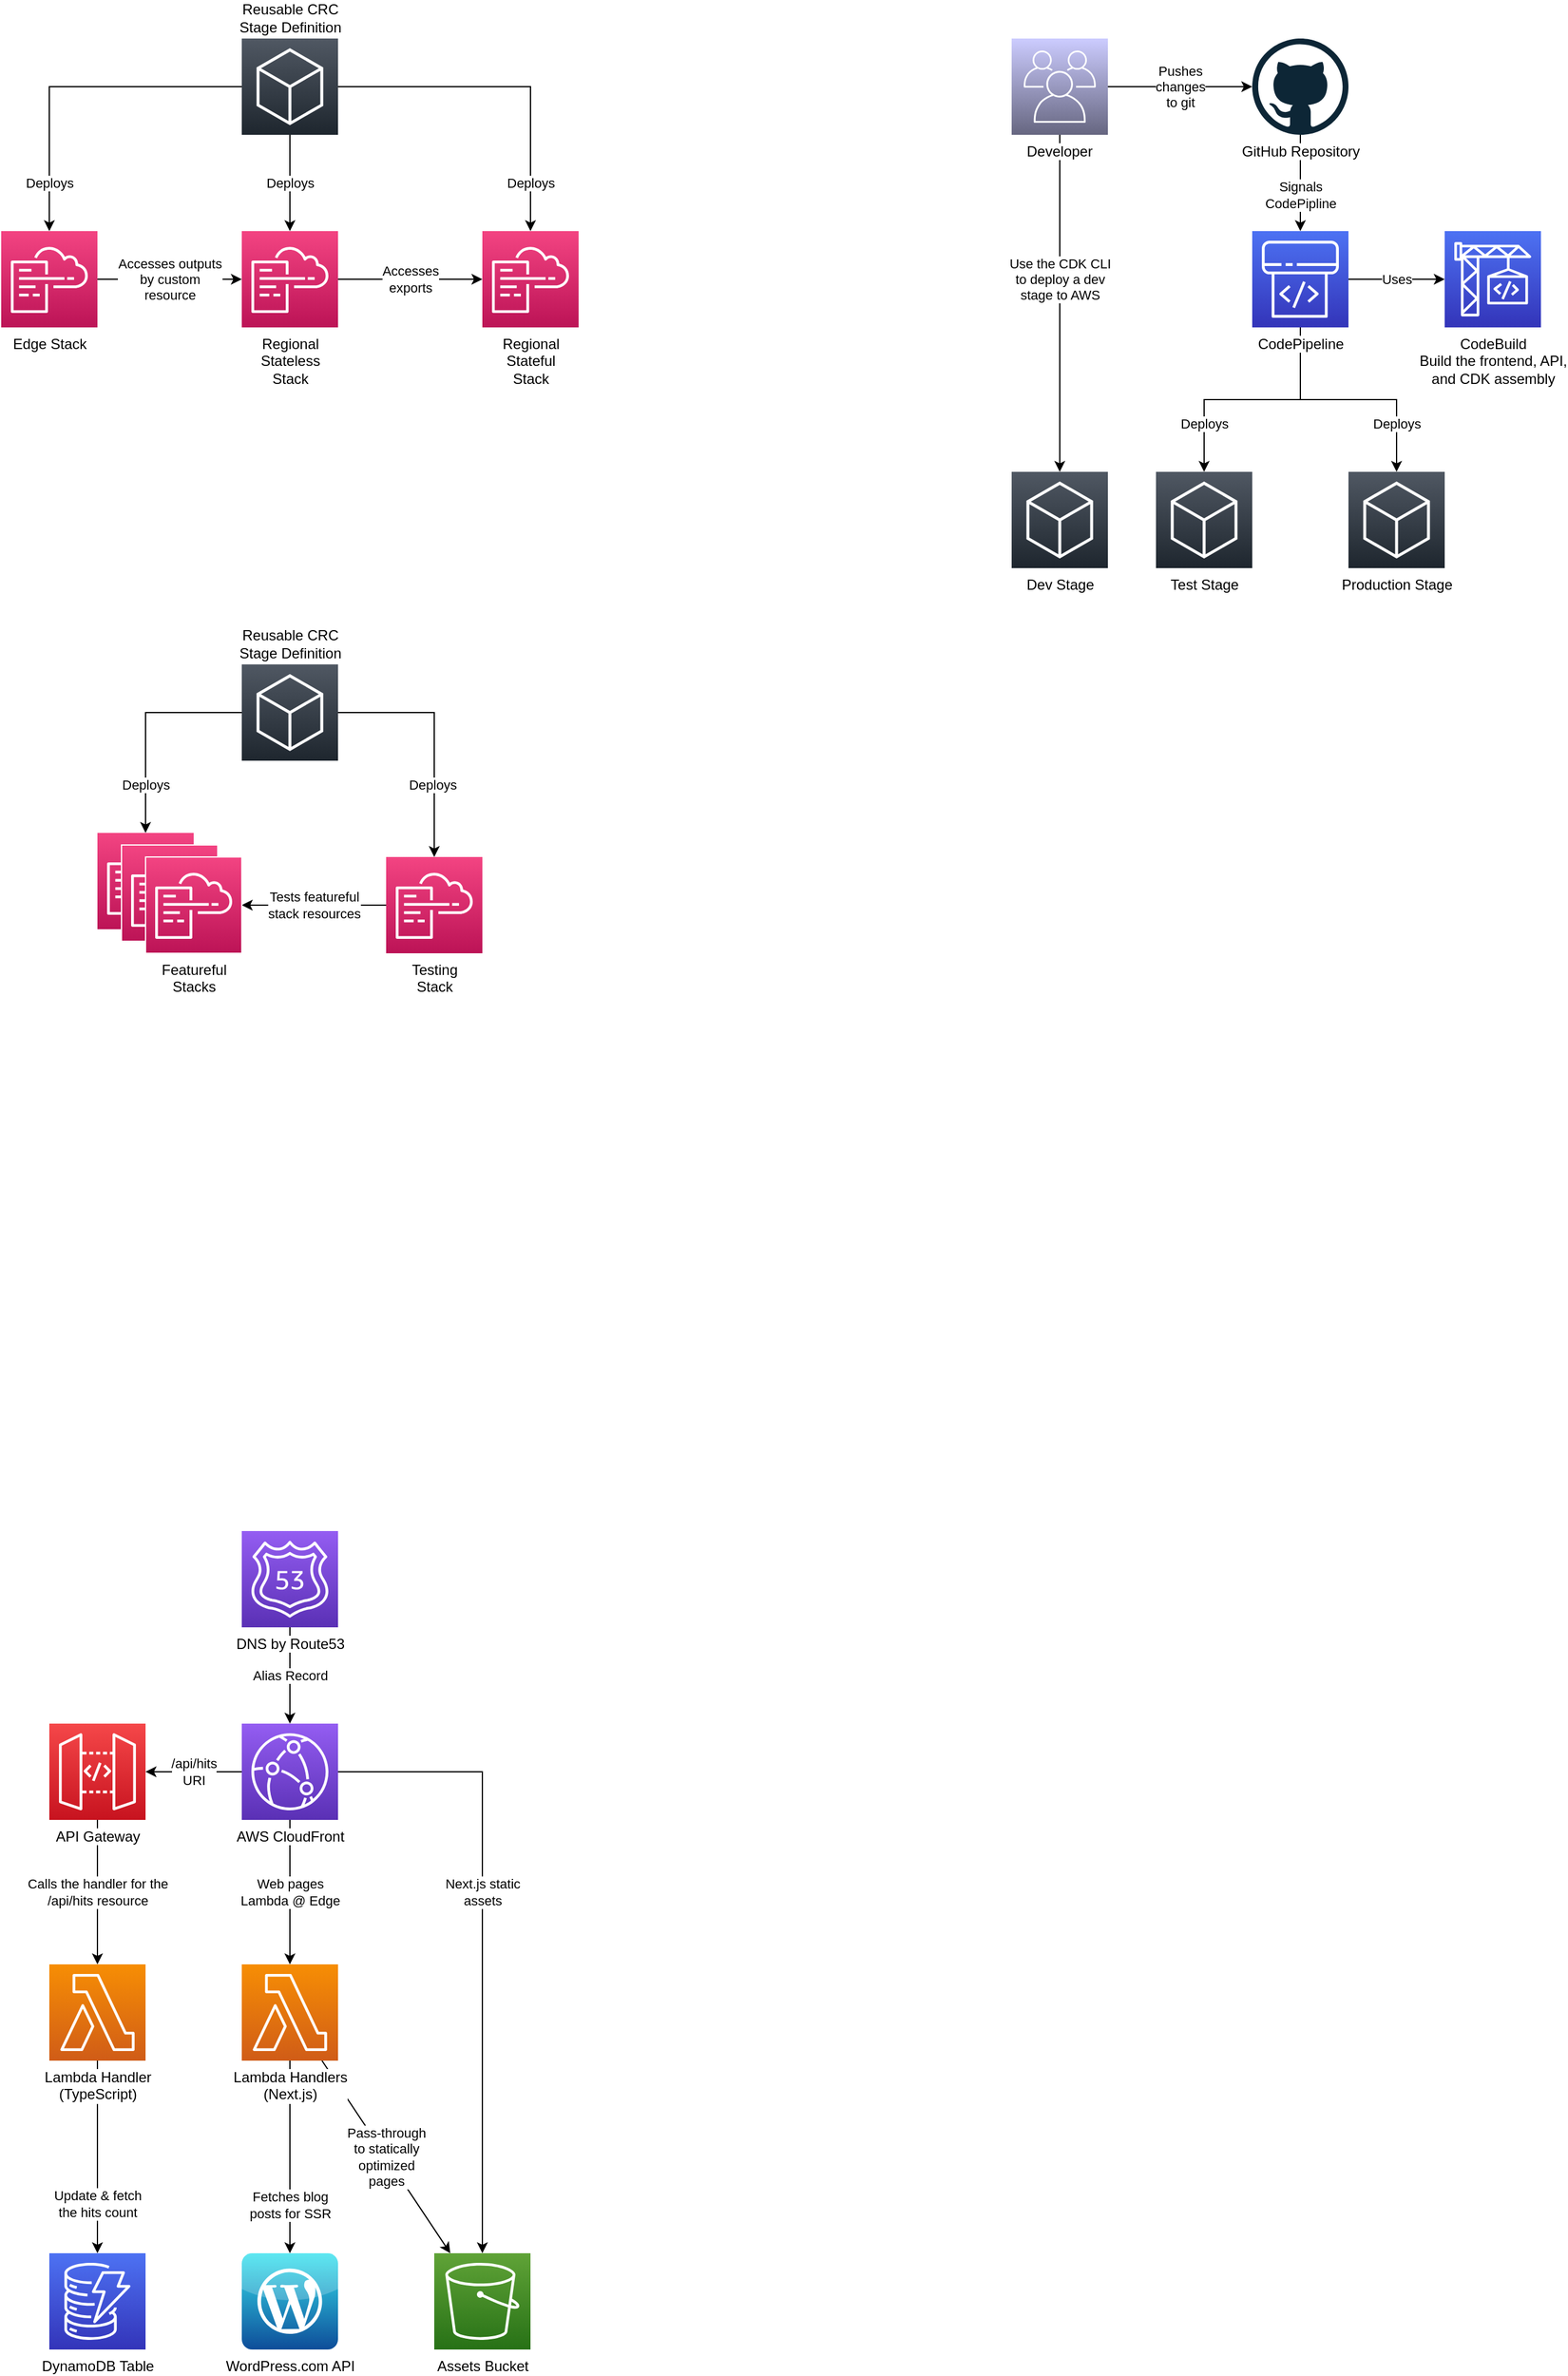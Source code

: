 <mxfile version="14.6.13" type="device"><diagram id="23iRSUPoRavnBvh4doch" name="Page-1"><mxGraphModel dx="813" dy="2808" grid="1" gridSize="10" guides="1" tooltips="1" connect="1" arrows="1" fold="1" page="1" pageScale="1" pageWidth="827" pageHeight="1169" background="#FFFFFF" math="0" shadow="0"><root><mxCell id="0"/><mxCell id="1" parent="0"/><mxCell id="MCFBkDI-ZbjaXfufqopT-85" value="" style="whiteSpace=wrap;html=1;aspect=fixed;fontColor=#000000;strokeWidth=1;fillColor=none;strokeColor=#FFFFFF;" vertex="1" parent="1"><mxGeometry x="280" y="-1540" width="80" height="80" as="geometry"/></mxCell><mxCell id="73" value="" style="points=[[0,0,0],[0.25,0,0],[0.5,0,0],[0.75,0,0],[1,0,0],[0,1,0],[0.25,1,0],[0.5,1,0],[0.75,1,0],[1,1,0],[0,0.25,0],[0,0.5,0],[0,0.75,0],[1,0.25,0],[1,0.5,0],[1,0.75,0]];points=[[0,0,0],[0.25,0,0],[0.5,0,0],[0.75,0,0],[1,0,0],[0,1,0],[0.25,1,0],[0.5,1,0],[0.75,1,0],[1,1,0],[0,0.25,0],[0,0.5,0],[0,0.75,0],[1,0.25,0],[1,0.5,0],[1,0.75,0]];outlineConnect=0;gradientColor=#F34482;gradientDirection=north;fillColor=#BC1356;strokeColor=#ffffff;dashed=0;verticalLabelPosition=bottom;verticalAlign=top;align=center;html=1;fontSize=12;fontStyle=1;aspect=fixed;shape=mxgraph.aws4.resourceIcon;resIcon=mxgraph.aws4.cloudformation;labelBackgroundColor=#FFFFFF;fontColor=#000000;" parent="1" vertex="1"><mxGeometry x="280" y="-1540" width="80" height="80" as="geometry"/></mxCell><mxCell id="74" value="" style="points=[[0,0,0],[0.25,0,0],[0.5,0,0],[0.75,0,0],[1,0,0],[0,1,0],[0.25,1,0],[0.5,1,0],[0.75,1,0],[1,1,0],[0,0.25,0],[0,0.5,0],[0,0.75,0],[1,0.25,0],[1,0.5,0],[1,0.75,0]];points=[[0,0,0],[0.25,0,0],[0.5,0,0],[0.75,0,0],[1,0,0],[0,1,0],[0.25,1,0],[0.5,1,0],[0.75,1,0],[1,1,0],[0,0.25,0],[0,0.5,0],[0,0.75,0],[1,0.25,0],[1,0.5,0],[1,0.75,0]];outlineConnect=0;gradientColor=#F34482;gradientDirection=north;fillColor=#BC1356;strokeColor=#ffffff;dashed=0;verticalLabelPosition=bottom;verticalAlign=top;align=center;html=1;fontSize=12;fontStyle=1;aspect=fixed;shape=mxgraph.aws4.resourceIcon;resIcon=mxgraph.aws4.cloudformation;labelBackgroundColor=#FFFFFF;fontColor=#000000;" parent="1" vertex="1"><mxGeometry x="300" y="-1530" width="80" height="80" as="geometry"/></mxCell><mxCell id="84" value="" style="whiteSpace=wrap;html=1;aspect=fixed;fontColor=#000000;strokeWidth=1;fillColor=none;strokeColor=#FFFFFF;" parent="1" vertex="1"><mxGeometry x="300" y="-1530" width="80" height="80" as="geometry"/></mxCell><mxCell id="12" value="Next.js static&lt;br&gt;assets" style="edgeStyle=orthogonalEdgeStyle;rounded=0;orthogonalLoop=1;jettySize=auto;html=1;exitX=1;exitY=0.5;exitDx=0;exitDy=0;exitPerimeter=0;entryX=0.5;entryY=0;entryDx=0;entryDy=0;entryPerimeter=0;labelBackgroundColor=#FFFFFF;fontColor=#000000;strokeColor=#000000;" parent="1" source="2" target="3" edge="1"><mxGeometry x="-0.154" relative="1" as="geometry"><mxPoint as="offset"/></mxGeometry></mxCell><mxCell id="13" value="Web pages&lt;br&gt;Lambda @ Edge" style="edgeStyle=orthogonalEdgeStyle;rounded=0;orthogonalLoop=1;jettySize=auto;html=1;exitX=0.5;exitY=1;exitDx=0;exitDy=0;exitPerimeter=0;entryX=0.5;entryY=0;entryDx=0;entryDy=0;entryPerimeter=0;labelBackgroundColor=#FFFFFF;fontColor=#000000;strokeColor=#000000;" parent="1" source="2" target="9" edge="1"><mxGeometry relative="1" as="geometry"><mxPoint as="offset"/></mxGeometry></mxCell><mxCell id="25" value="/api/hits&lt;br&gt;URI" style="edgeStyle=orthogonalEdgeStyle;rounded=0;orthogonalLoop=1;jettySize=auto;html=1;labelBackgroundColor=#FFFFFF;fontColor=#000000;strokeColor=#000000;" parent="1" source="2" target="4" edge="1"><mxGeometry relative="1" as="geometry"><mxPoint as="offset"/></mxGeometry></mxCell><mxCell id="2" value="AWS CloudFront" style="points=[[0,0,0],[0.25,0,0],[0.5,0,0],[0.75,0,0],[1,0,0],[0,1,0],[0.25,1,0],[0.5,1,0],[0.75,1,0],[1,1,0],[0,0.25,0],[0,0.5,0],[0,0.75,0],[1,0.25,0],[1,0.5,0],[1,0.75,0]];outlineConnect=0;gradientColor=#945DF2;gradientDirection=north;fillColor=#5A30B5;strokeColor=#ffffff;dashed=0;verticalLabelPosition=bottom;verticalAlign=top;align=center;html=1;fontSize=12;fontStyle=0;aspect=fixed;shape=mxgraph.aws4.resourceIcon;resIcon=mxgraph.aws4.cloudfront;labelBackgroundColor=#FFFFFF;fontColor=#000000;" parent="1" vertex="1"><mxGeometry x="400" y="-800" width="80" height="80" as="geometry"/></mxCell><mxCell id="3" value="Assets Bucket" style="points=[[0,0,0],[0.25,0,0],[0.5,0,0],[0.75,0,0],[1,0,0],[0,1,0],[0.25,1,0],[0.5,1,0],[0.75,1,0],[1,1,0],[0,0.25,0],[0,0.5,0],[0,0.75,0],[1,0.25,0],[1,0.5,0],[1,0.75,0]];outlineConnect=0;gradientColor=#60A337;gradientDirection=north;fillColor=#277116;strokeColor=#ffffff;dashed=0;verticalLabelPosition=bottom;verticalAlign=top;align=center;html=1;fontSize=12;fontStyle=0;aspect=fixed;shape=mxgraph.aws4.resourceIcon;resIcon=mxgraph.aws4.s3;labelBackgroundColor=#FFFFFF;fontColor=#000000;" parent="1" vertex="1"><mxGeometry x="560" y="-360" width="80" height="80" as="geometry"/></mxCell><mxCell id="23" value="Calls the handler for the&lt;br&gt;/api/hits resource" style="edgeStyle=orthogonalEdgeStyle;rounded=0;orthogonalLoop=1;jettySize=auto;html=1;entryX=0.5;entryY=0;entryDx=0;entryDy=0;entryPerimeter=0;labelBackgroundColor=#FFFFFF;fontColor=#000000;strokeColor=#000000;" parent="1" source="4" target="8" edge="1"><mxGeometry relative="1" as="geometry"><mxPoint x="470" y="-401" as="targetPoint"/><mxPoint as="offset"/></mxGeometry></mxCell><mxCell id="4" value="API Gateway" style="points=[[0,0,0],[0.25,0,0],[0.5,0,0],[0.75,0,0],[1,0,0],[0,1,0],[0.25,1,0],[0.5,1,0],[0.75,1,0],[1,1,0],[0,0.25,0],[0,0.5,0],[0,0.75,0],[1,0.25,0],[1,0.5,0],[1,0.75,0]];outlineConnect=0;gradientColor=#F54749;gradientDirection=north;fillColor=#C7131F;strokeColor=#ffffff;dashed=0;verticalLabelPosition=bottom;verticalAlign=top;align=center;html=1;fontSize=12;fontStyle=0;aspect=fixed;shape=mxgraph.aws4.resourceIcon;resIcon=mxgraph.aws4.api_gateway;labelBackgroundColor=#FFFFFF;fontColor=#000000;" parent="1" vertex="1"><mxGeometry x="240" y="-800" width="80" height="80" as="geometry"/></mxCell><mxCell id="5" value="DynamoDB Table" style="points=[[0,0,0],[0.25,0,0],[0.5,0,0],[0.75,0,0],[1,0,0],[0,1,0],[0.25,1,0],[0.5,1,0],[0.75,1,0],[1,1,0],[0,0.25,0],[0,0.5,0],[0,0.75,0],[1,0.25,0],[1,0.5,0],[1,0.75,0]];outlineConnect=0;gradientColor=#4D72F3;gradientDirection=north;fillColor=#3334B9;strokeColor=#ffffff;dashed=0;verticalLabelPosition=bottom;verticalAlign=top;align=center;html=1;fontSize=12;fontStyle=0;aspect=fixed;shape=mxgraph.aws4.resourceIcon;resIcon=mxgraph.aws4.dynamodb;labelBackgroundColor=#FFFFFF;fontColor=#000000;" parent="1" vertex="1"><mxGeometry x="240" y="-360" width="80" height="80" as="geometry"/></mxCell><mxCell id="24" value="Update &amp;amp; fetch&lt;br&gt;the hits count" style="edgeStyle=orthogonalEdgeStyle;rounded=0;orthogonalLoop=1;jettySize=auto;html=1;exitX=0.5;exitY=1;exitDx=0;exitDy=0;exitPerimeter=0;entryX=0.5;entryY=0;entryDx=0;entryDy=0;entryPerimeter=0;labelBackgroundColor=#FFFFFF;fontColor=#000000;strokeColor=#000000;" parent="1" source="8" target="5" edge="1"><mxGeometry x="0.487" relative="1" as="geometry"><Array as="points"><mxPoint x="280" y="-480"/><mxPoint x="280" y="-480"/></Array><mxPoint as="offset"/></mxGeometry></mxCell><mxCell id="8" value="Lambda Handler&lt;br&gt;(TypeScript)" style="points=[[0,0,0],[0.25,0,0],[0.5,0,0],[0.75,0,0],[1,0,0],[0,1,0],[0.25,1,0],[0.5,1,0],[0.75,1,0],[1,1,0],[0,0.25,0],[0,0.5,0],[0,0.75,0],[1,0.25,0],[1,0.5,0],[1,0.75,0]];outlineConnect=0;gradientColor=#F78E04;gradientDirection=north;fillColor=#D05C17;strokeColor=#ffffff;dashed=0;verticalLabelPosition=bottom;verticalAlign=top;align=center;html=1;fontSize=12;fontStyle=0;aspect=fixed;shape=mxgraph.aws4.resourceIcon;resIcon=mxgraph.aws4.lambda;labelBackgroundColor=#FFFFFF;fontColor=#000000;" parent="1" vertex="1"><mxGeometry x="240" y="-600" width="80" height="80" as="geometry"/></mxCell><mxCell id="21" value="Fetches blog&lt;br&gt;posts for SSR" style="rounded=0;orthogonalLoop=1;jettySize=auto;html=1;labelBackgroundColor=#FFFFFF;fontColor=#000000;exitX=0.5;exitY=1;exitDx=0;exitDy=0;exitPerimeter=0;strokeColor=#000000;" parent="1" source="9" target="18" edge="1"><mxGeometry x="0.5" relative="1" as="geometry"><mxPoint x="690" y="-440" as="targetPoint"/><mxPoint as="offset"/></mxGeometry></mxCell><mxCell id="85" value="Pass-through&lt;br&gt;to statically&lt;br&gt;optimized&lt;br&gt;pages" style="rounded=0;orthogonalLoop=1;jettySize=auto;html=1;labelBackgroundColor=#FFFFFF;fontColor=#000000;strokeColor=#000000;" parent="1" source="9" target="3" edge="1"><mxGeometry relative="1" as="geometry"/></mxCell><mxCell id="9" value="Lambda Handlers&lt;br&gt;(Next.js)" style="points=[[0,0,0],[0.25,0,0],[0.5,0,0],[0.75,0,0],[1,0,0],[0,1,0],[0.25,1,0],[0.5,1,0],[0.75,1,0],[1,1,0],[0,0.25,0],[0,0.5,0],[0,0.75,0],[1,0.25,0],[1,0.5,0],[1,0.75,0]];outlineConnect=0;gradientColor=#F78E04;gradientDirection=north;fillColor=#D05C17;strokeColor=#ffffff;dashed=0;verticalLabelPosition=bottom;verticalAlign=top;align=center;html=1;fontSize=12;fontStyle=0;aspect=fixed;shape=mxgraph.aws4.resourceIcon;resIcon=mxgraph.aws4.lambda;labelBackgroundColor=#FFFFFF;fontColor=#000000;" parent="1" vertex="1"><mxGeometry x="400" y="-600" width="80" height="80" as="geometry"/></mxCell><mxCell id="22" value="Alias Record" style="edgeStyle=orthogonalEdgeStyle;rounded=0;orthogonalLoop=1;jettySize=auto;html=1;labelBackgroundColor=#FFFFFF;fontColor=#000000;strokeColor=#000000;" parent="1" source="10" target="2" edge="1"><mxGeometry relative="1" as="geometry"/></mxCell><mxCell id="10" value="DNS by Route53" style="points=[[0,0,0],[0.25,0,0],[0.5,0,0],[0.75,0,0],[1,0,0],[0,1,0],[0.25,1,0],[0.5,1,0],[0.75,1,0],[1,1,0],[0,0.25,0],[0,0.5,0],[0,0.75,0],[1,0.25,0],[1,0.5,0],[1,0.75,0]];outlineConnect=0;gradientColor=#945DF2;gradientDirection=north;fillColor=#5A30B5;strokeColor=#ffffff;dashed=0;verticalLabelPosition=bottom;verticalAlign=top;align=center;html=1;fontSize=12;fontStyle=0;aspect=fixed;shape=mxgraph.aws4.resourceIcon;resIcon=mxgraph.aws4.route_53;labelBackgroundColor=#FFFFFF;fontColor=#000000;" parent="1" vertex="1"><mxGeometry x="400" y="-960" width="80" height="80" as="geometry"/></mxCell><mxCell id="18" value="WordPress.com API" style="dashed=0;outlineConnect=0;html=1;align=center;labelPosition=center;verticalLabelPosition=bottom;verticalAlign=top;shape=mxgraph.webicons.wordpress_2;fillColor=#35E2EE;gradientColor=#0E4D99;labelBackgroundColor=#FFFFFF;fontColor=#000000;" parent="1" vertex="1"><mxGeometry x="400" y="-360" width="80" height="80" as="geometry"/></mxCell><mxCell id="42" value="Accesses outputs&lt;br&gt;by custom&lt;br&gt;resource" style="edgeStyle=orthogonalEdgeStyle;rounded=0;orthogonalLoop=1;jettySize=auto;html=1;labelBackgroundColor=#FFFFFF;fontColor=#000000;strokeColor=#000000;" parent="1" source="29" target="35" edge="1"><mxGeometry relative="1" as="geometry"/></mxCell><mxCell id="29" value="Edge Stack" style="points=[[0,0,0],[0.25,0,0],[0.5,0,0],[0.75,0,0],[1,0,0],[0,1,0],[0.25,1,0],[0.5,1,0],[0.75,1,0],[1,1,0],[0,0.25,0],[0,0.5,0],[0,0.75,0],[1,0.25,0],[1,0.5,0],[1,0.75,0]];points=[[0,0,0],[0.25,0,0],[0.5,0,0],[0.75,0,0],[1,0,0],[0,1,0],[0.25,1,0],[0.5,1,0],[0.75,1,0],[1,1,0],[0,0.25,0],[0,0.5,0],[0,0.75,0],[1,0.25,0],[1,0.5,0],[1,0.75,0]];outlineConnect=0;gradientColor=#F34482;gradientDirection=north;fillColor=#BC1356;strokeColor=#ffffff;dashed=0;verticalLabelPosition=bottom;verticalAlign=top;align=center;html=1;fontSize=12;fontStyle=0;aspect=fixed;shape=mxgraph.aws4.resourceIcon;resIcon=mxgraph.aws4.cloudformation;labelBackgroundColor=#FFFFFF;fontColor=#000000;" parent="1" vertex="1"><mxGeometry x="200" y="-2040" width="80" height="80" as="geometry"/></mxCell><mxCell id="37" value="Deploys" style="edgeStyle=orthogonalEdgeStyle;rounded=0;orthogonalLoop=1;jettySize=auto;html=1;entryX=0.5;entryY=0;entryDx=0;entryDy=0;entryPerimeter=0;labelBackgroundColor=#FFFFFF;fontColor=#000000;strokeColor=#000000;" parent="1" source="32" target="29" edge="1"><mxGeometry x="0.714" relative="1" as="geometry"><mxPoint as="offset"/></mxGeometry></mxCell><mxCell id="38" value="Deploys" style="edgeStyle=orthogonalEdgeStyle;rounded=0;orthogonalLoop=1;jettySize=auto;html=1;labelBackgroundColor=#FFFFFF;fontColor=#000000;strokeColor=#000000;" parent="1" source="32" target="35" edge="1"><mxGeometry relative="1" as="geometry"><mxPoint as="offset"/></mxGeometry></mxCell><mxCell id="39" style="edgeStyle=orthogonalEdgeStyle;rounded=0;orthogonalLoop=1;jettySize=auto;html=1;labelBackgroundColor=#FFFFFF;fontColor=#000000;strokeColor=#000000;" parent="1" source="32" target="36" edge="1"><mxGeometry relative="1" as="geometry"/></mxCell><mxCell id="40" value="Deploys" style="edgeLabel;html=1;align=center;verticalAlign=middle;resizable=0;points=[];labelBackgroundColor=#FFFFFF;fontColor=#000000;" parent="39" vertex="1" connectable="0"><mxGeometry x="0.513" y="-2" relative="1" as="geometry"><mxPoint x="2" y="28" as="offset"/></mxGeometry></mxCell><mxCell id="32" value="Reusable CRC&lt;br&gt;Stage Definition" style="points=[[0,0,0],[0.25,0,0],[0.5,0,0],[0.75,0,0],[1,0,0],[0,1,0],[0.25,1,0],[0.5,1,0],[0.75,1,0],[1,1,0],[0,0.25,0],[0,0.5,0],[0,0.75,0],[1,0.25,0],[1,0.5,0],[1,0.75,0]];gradientDirection=north;outlineConnect=0;gradientColor=#505863;fillColor=#1E262E;strokeColor=#ffffff;dashed=0;verticalLabelPosition=top;verticalAlign=bottom;align=center;html=1;fontSize=12;fontStyle=0;aspect=fixed;shape=mxgraph.aws4.resourceIcon;resIcon=mxgraph.aws4.general;labelPosition=center;labelBackgroundColor=#FFFFFF;fontColor=#000000;" parent="1" vertex="1"><mxGeometry x="400" y="-2200" width="80" height="80" as="geometry"/></mxCell><mxCell id="41" value="Accesses&lt;br&gt;exports" style="edgeStyle=orthogonalEdgeStyle;rounded=0;orthogonalLoop=1;jettySize=auto;html=1;labelBackgroundColor=#FFFFFF;fontColor=#000000;strokeColor=#000000;" parent="1" source="35" target="36" edge="1"><mxGeometry relative="1" as="geometry"/></mxCell><mxCell id="35" value="Regional&lt;br&gt;Stateless&lt;br&gt;Stack" style="points=[[0,0,0],[0.25,0,0],[0.5,0,0],[0.75,0,0],[1,0,0],[0,1,0],[0.25,1,0],[0.5,1,0],[0.75,1,0],[1,1,0],[0,0.25,0],[0,0.5,0],[0,0.75,0],[1,0.25,0],[1,0.5,0],[1,0.75,0]];points=[[0,0,0],[0.25,0,0],[0.5,0,0],[0.75,0,0],[1,0,0],[0,1,0],[0.25,1,0],[0.5,1,0],[0.75,1,0],[1,1,0],[0,0.25,0],[0,0.5,0],[0,0.75,0],[1,0.25,0],[1,0.5,0],[1,0.75,0]];outlineConnect=0;gradientColor=#F34482;gradientDirection=north;fillColor=#BC1356;strokeColor=#ffffff;dashed=0;verticalLabelPosition=bottom;verticalAlign=top;align=center;html=1;fontSize=12;fontStyle=0;aspect=fixed;shape=mxgraph.aws4.resourceIcon;resIcon=mxgraph.aws4.cloudformation;labelBackgroundColor=#FFFFFF;fontColor=#000000;" parent="1" vertex="1"><mxGeometry x="400" y="-2040" width="80" height="80" as="geometry"/></mxCell><mxCell id="36" value="Regional&lt;br&gt;Stateful&lt;br&gt;Stack" style="points=[[0,0,0],[0.25,0,0],[0.5,0,0],[0.75,0,0],[1,0,0],[0,1,0],[0.25,1,0],[0.5,1,0],[0.75,1,0],[1,1,0],[0,0.25,0],[0,0.5,0],[0,0.75,0],[1,0.25,0],[1,0.5,0],[1,0.75,0]];points=[[0,0,0],[0.25,0,0],[0.5,0,0],[0.75,0,0],[1,0,0],[0,1,0],[0.25,1,0],[0.5,1,0],[0.75,1,0],[1,1,0],[0,0.25,0],[0,0.5,0],[0,0.75,0],[1,0.25,0],[1,0.5,0],[1,0.75,0]];outlineConnect=0;gradientColor=#F34482;gradientDirection=north;fillColor=#BC1356;strokeColor=#ffffff;dashed=0;verticalLabelPosition=bottom;verticalAlign=top;align=center;html=1;fontSize=12;fontStyle=0;aspect=fixed;shape=mxgraph.aws4.resourceIcon;resIcon=mxgraph.aws4.cloudformation;labelBackgroundColor=#FFFFFF;fontColor=#000000;" parent="1" vertex="1"><mxGeometry x="600" y="-2040" width="80" height="80" as="geometry"/></mxCell><mxCell id="52" value="Uses" style="edgeStyle=orthogonalEdgeStyle;rounded=0;orthogonalLoop=1;jettySize=auto;html=1;labelBackgroundColor=#FFFFFF;fontColor=#000000;strokeColor=#000000;" parent="1" source="43" target="51" edge="1"><mxGeometry relative="1" as="geometry"/></mxCell><mxCell id="54" value="Deploys" style="edgeStyle=orthogonalEdgeStyle;rounded=0;orthogonalLoop=1;jettySize=auto;html=1;exitX=0.5;exitY=1;exitDx=0;exitDy=0;exitPerimeter=0;labelBackgroundColor=#FFFFFF;fontColor=#000000;strokeColor=#000000;" parent="1" source="43" target="53" edge="1"><mxGeometry x="0.602" relative="1" as="geometry"><mxPoint as="offset"/></mxGeometry></mxCell><mxCell id="56" value="Deploys" style="edgeStyle=orthogonalEdgeStyle;rounded=0;orthogonalLoop=1;jettySize=auto;html=1;exitX=0.5;exitY=1;exitDx=0;exitDy=0;exitPerimeter=0;labelBackgroundColor=#FFFFFF;fontColor=#000000;strokeColor=#000000;" parent="1" source="43" target="55" edge="1"><mxGeometry x="0.597" relative="1" as="geometry"><mxPoint x="1480" y="-1870" as="sourcePoint"/><mxPoint as="offset"/></mxGeometry></mxCell><mxCell id="43" value="CodePipeline" style="points=[[0,0,0],[0.25,0,0],[0.5,0,0],[0.75,0,0],[1,0,0],[0,1,0],[0.25,1,0],[0.5,1,0],[0.75,1,0],[1,1,0],[0,0.25,0],[0,0.5,0],[0,0.75,0],[1,0.25,0],[1,0.5,0],[1,0.75,0]];outlineConnect=0;gradientColor=#4D72F3;gradientDirection=north;fillColor=#3334B9;strokeColor=#ffffff;dashed=0;verticalLabelPosition=bottom;verticalAlign=top;align=center;html=1;fontSize=12;fontStyle=0;aspect=fixed;shape=mxgraph.aws4.resourceIcon;resIcon=mxgraph.aws4.codepipeline;labelBackgroundColor=#FFFFFF;fontColor=#000000;" parent="1" vertex="1"><mxGeometry x="1240" y="-2040" width="80" height="80" as="geometry"/></mxCell><mxCell id="45" value="Signals&lt;br&gt;CodePipline" style="edgeStyle=orthogonalEdgeStyle;rounded=0;orthogonalLoop=1;jettySize=auto;html=1;labelBackgroundColor=#FFFFFF;fontColor=#000000;strokeColor=#000000;" parent="1" source="44" target="43" edge="1"><mxGeometry x="0.25" relative="1" as="geometry"><mxPoint as="offset"/></mxGeometry></mxCell><mxCell id="44" value="GitHub Repository" style="dashed=0;outlineConnect=0;html=1;align=center;labelPosition=center;verticalLabelPosition=bottom;verticalAlign=top;shape=mxgraph.weblogos.github;labelBackgroundColor=#FFFFFF;fontColor=#000000;fillColor=none;" parent="1" vertex="1"><mxGeometry x="1240" y="-2200" width="80" height="80" as="geometry"/></mxCell><mxCell id="50" value="Pushes&lt;br&gt;changes&lt;br&gt;to git" style="edgeStyle=orthogonalEdgeStyle;rounded=0;orthogonalLoop=1;jettySize=auto;html=1;labelBackgroundColor=#FFFFFF;fontColor=#000000;strokeColor=#000000;exitX=1;exitY=0.5;exitDx=0;exitDy=0;" parent="1" source="47" target="44" edge="1"><mxGeometry relative="1" as="geometry"><mxPoint x="1151" y="-2121" as="sourcePoint"/></mxGeometry></mxCell><mxCell id="51" value="CodeBuild&lt;br&gt;Build the frontend, API,&lt;br&gt;and CDK assembly" style="points=[[0,0,0],[0.25,0,0],[0.5,0,0],[0.75,0,0],[1,0,0],[0,1,0],[0.25,1,0],[0.5,1,0],[0.75,1,0],[1,1,0],[0,0.25,0],[0,0.5,0],[0,0.75,0],[1,0.25,0],[1,0.5,0],[1,0.75,0]];outlineConnect=0;gradientColor=#4D72F3;gradientDirection=north;fillColor=#3334B9;strokeColor=#ffffff;dashed=0;verticalLabelPosition=bottom;verticalAlign=top;align=center;html=1;fontSize=12;fontStyle=0;aspect=fixed;shape=mxgraph.aws4.resourceIcon;resIcon=mxgraph.aws4.codebuild;labelBackgroundColor=#FFFFFF;fontColor=#000000;" parent="1" vertex="1"><mxGeometry x="1400" y="-2040" width="80" height="80" as="geometry"/></mxCell><mxCell id="53" value="Test Stage" style="points=[[0,0,0],[0.25,0,0],[0.5,0,0],[0.75,0,0],[1,0,0],[0,1,0],[0.25,1,0],[0.5,1,0],[0.75,1,0],[1,1,0],[0,0.25,0],[0,0.5,0],[0,0.75,0],[1,0.25,0],[1,0.5,0],[1,0.75,0]];gradientDirection=north;outlineConnect=0;gradientColor=#505863;fillColor=#1E262E;strokeColor=#ffffff;dashed=0;verticalLabelPosition=bottom;verticalAlign=top;align=center;html=1;fontSize=12;fontStyle=0;aspect=fixed;shape=mxgraph.aws4.resourceIcon;resIcon=mxgraph.aws4.general;labelPosition=center;labelBackgroundColor=#FFFFFF;fontColor=#000000;" parent="1" vertex="1"><mxGeometry x="1160" y="-1840" width="80" height="80" as="geometry"/></mxCell><mxCell id="55" value="Production Stage" style="points=[[0,0,0],[0.25,0,0],[0.5,0,0],[0.75,0,0],[1,0,0],[0,1,0],[0.25,1,0],[0.5,1,0],[0.75,1,0],[1,1,0],[0,0.25,0],[0,0.5,0],[0,0.75,0],[1,0.25,0],[1,0.5,0],[1,0.75,0]];gradientDirection=north;outlineConnect=0;gradientColor=#505863;fillColor=#1E262E;strokeColor=#ffffff;dashed=0;verticalLabelPosition=bottom;verticalAlign=top;align=center;html=1;fontSize=12;fontStyle=0;aspect=fixed;shape=mxgraph.aws4.resourceIcon;resIcon=mxgraph.aws4.general;labelPosition=center;labelBackgroundColor=#FFFFFF;fontColor=#000000;" parent="1" vertex="1"><mxGeometry x="1320" y="-1840" width="80" height="80" as="geometry"/></mxCell><mxCell id="60" value="Dev Stage" style="points=[[0,0,0],[0.25,0,0],[0.5,0,0],[0.75,0,0],[1,0,0],[0,1,0],[0.25,1,0],[0.5,1,0],[0.75,1,0],[1,1,0],[0,0.25,0],[0,0.5,0],[0,0.75,0],[1,0.25,0],[1,0.5,0],[1,0.75,0]];gradientDirection=north;outlineConnect=0;gradientColor=#505863;fillColor=#1E262E;strokeColor=#ffffff;dashed=0;verticalLabelPosition=bottom;verticalAlign=top;align=center;html=1;fontSize=12;fontStyle=0;aspect=fixed;shape=mxgraph.aws4.resourceIcon;resIcon=mxgraph.aws4.general;labelPosition=center;labelBackgroundColor=#FFFFFF;fontColor=#000000;" parent="1" vertex="1"><mxGeometry x="1040" y="-1840" width="80" height="80" as="geometry"/></mxCell><mxCell id="61" value="Use the CDK CLI&lt;br&gt;to deploy a dev&lt;br&gt;stage to AWS" style="edgeStyle=orthogonalEdgeStyle;rounded=0;orthogonalLoop=1;jettySize=auto;html=1;labelBackgroundColor=#FFFFFF;fontColor=#000000;exitX=0.5;exitY=1;exitDx=0;exitDy=0;strokeColor=#000000;" parent="1" source="47" target="60" edge="1"><mxGeometry x="-0.143" relative="1" as="geometry"><mxPoint x="960" y="-2130" as="sourcePoint"/><mxPoint as="offset"/></mxGeometry></mxCell><mxCell id="80" value="Deploys&amp;nbsp;" style="edgeStyle=orthogonalEdgeStyle;rounded=0;orthogonalLoop=1;jettySize=auto;html=1;strokeColor=#000000;exitX=1;exitY=0.5;exitDx=0;exitDy=0;exitPerimeter=0;fontColor=#000000;labelBackgroundColor=#FFFFFF;" parent="1" source="71" target="77" edge="1"><mxGeometry x="0.4" relative="1" as="geometry"><mxPoint as="offset"/></mxGeometry></mxCell><mxCell id="71" value="Reusable CRC&lt;br&gt;Stage Definition" style="points=[[0,0,0],[0.25,0,0],[0.5,0,0],[0.75,0,0],[1,0,0],[0,1,0],[0.25,1,0],[0.5,1,0],[0.75,1,0],[1,1,0],[0,0.25,0],[0,0.5,0],[0,0.75,0],[1,0.25,0],[1,0.5,0],[1,0.75,0]];gradientDirection=north;outlineConnect=0;gradientColor=#505863;fillColor=#1E262E;strokeColor=#ffffff;dashed=0;verticalLabelPosition=top;verticalAlign=bottom;align=center;html=1;fontSize=12;fontStyle=0;aspect=fixed;shape=mxgraph.aws4.resourceIcon;resIcon=mxgraph.aws4.general;labelPosition=center;labelBackgroundColor=#FFFFFF;fontColor=#000000;" parent="1" vertex="1"><mxGeometry x="400" y="-1680" width="80" height="80" as="geometry"/></mxCell><mxCell id="81" value="Tests featureful&lt;br&gt;stack resources" style="edgeStyle=orthogonalEdgeStyle;rounded=0;orthogonalLoop=1;jettySize=auto;html=1;strokeColor=#000000;fontColor=#000000;labelBackgroundColor=#FFFFFF;" parent="1" source="77" target="72" edge="1"><mxGeometry relative="1" as="geometry"/></mxCell><mxCell id="77" value="Testing&lt;br&gt;Stack" style="points=[[0,0,0],[0.25,0,0],[0.5,0,0],[0.75,0,0],[1,0,0],[0,1,0],[0.25,1,0],[0.5,1,0],[0.75,1,0],[1,1,0],[0,0.25,0],[0,0.5,0],[0,0.75,0],[1,0.25,0],[1,0.5,0],[1,0.75,0]];points=[[0,0,0],[0.25,0,0],[0.5,0,0],[0.75,0,0],[1,0,0],[0,1,0],[0.25,1,0],[0.5,1,0],[0.75,1,0],[1,1,0],[0,0.25,0],[0,0.5,0],[0,0.75,0],[1,0.25,0],[1,0.5,0],[1,0.75,0]];outlineConnect=0;gradientColor=#F34482;gradientDirection=north;fillColor=#BC1356;strokeColor=#ffffff;dashed=0;verticalLabelPosition=bottom;verticalAlign=top;align=center;html=1;fontSize=12;fontStyle=0;aspect=fixed;shape=mxgraph.aws4.resourceIcon;resIcon=mxgraph.aws4.cloudformation;labelBackgroundColor=#FFFFFF;fontColor=#000000;" parent="1" vertex="1"><mxGeometry x="520" y="-1520" width="80" height="80" as="geometry"/></mxCell><mxCell id="79" value="Deploys" style="edgeStyle=orthogonalEdgeStyle;rounded=0;orthogonalLoop=1;jettySize=auto;html=1;entryX=0.5;entryY=0;entryDx=0;entryDy=0;entryPerimeter=0;strokeColor=#000000;exitX=0;exitY=0.5;exitDx=0;exitDy=0;exitPerimeter=0;fontColor=#000000;labelBackgroundColor=#FFFFFF;" parent="1" source="71" target="73" edge="1"><mxGeometry x="0.556" relative="1" as="geometry"><mxPoint as="offset"/></mxGeometry></mxCell><mxCell id="72" value="Featureful&lt;br&gt;Stacks" style="points=[[0,0,0],[0.25,0,0],[0.5,0,0],[0.75,0,0],[1,0,0],[0,1,0],[0.25,1,0],[0.5,1,0],[0.75,1,0],[1,1,0],[0,0.25,0],[0,0.5,0],[0,0.75,0],[1,0.25,0],[1,0.5,0],[1,0.75,0]];points=[[0,0,0],[0.25,0,0],[0.5,0,0],[0.75,0,0],[1,0,0],[0,1,0],[0.25,1,0],[0.5,1,0],[0.75,1,0],[1,1,0],[0,0.25,0],[0,0.5,0],[0,0.75,0],[1,0.25,0],[1,0.5,0],[1,0.75,0]];outlineConnect=0;gradientColor=#F34482;gradientDirection=north;fillColor=#BC1356;strokeColor=#ffffff;dashed=0;verticalLabelPosition=bottom;verticalAlign=top;align=center;html=1;fontSize=12;fontStyle=0;aspect=fixed;shape=mxgraph.aws4.resourceIcon;resIcon=mxgraph.aws4.cloudformation;labelBackgroundColor=#FFFFFF;fontColor=#000000;" parent="1" vertex="1"><mxGeometry x="320" y="-1520" width="80" height="80" as="geometry"/></mxCell><mxCell id="82" value="" style="whiteSpace=wrap;html=1;aspect=fixed;fontColor=#000000;strokeWidth=1;fillColor=none;strokeColor=#FFFFFF;" parent="1" vertex="1"><mxGeometry x="320" y="-1520" width="80" height="80" as="geometry"/></mxCell><mxCell id="49" value="" style="group;labelBackgroundColor=#FFFFFF;fontColor=#000000;" parent="1" vertex="1" connectable="0"><mxGeometry x="1040" y="-2200" width="80" height="80" as="geometry"/></mxCell><mxCell id="47" value="Developer" style="rounded=0;whiteSpace=wrap;html=1;strokeColor=none;fillColor=#CCCCFF;gradientColor=#666680;labelPosition=center;verticalLabelPosition=bottom;align=center;verticalAlign=top;labelBackgroundColor=#FFFFFF;fontColor=#000000;" parent="49" vertex="1"><mxGeometry width="80" height="80" as="geometry"/></mxCell><mxCell id="46" value="" style="outlineConnect=0;gradientColor=none;dashed=0;verticalLabelPosition=bottom;verticalAlign=top;align=center;html=1;fontSize=12;fontStyle=0;aspect=fixed;shape=mxgraph.aws4.illustration_users;pointerEvents=1;fillColor=#FFFFFF;strokeColor=none;labelBackgroundColor=#FFFFFF;fontColor=#000000;" parent="49" vertex="1"><mxGeometry x="10" y="10" width="60" height="60" as="geometry"/></mxCell></root></mxGraphModel></diagram></mxfile>